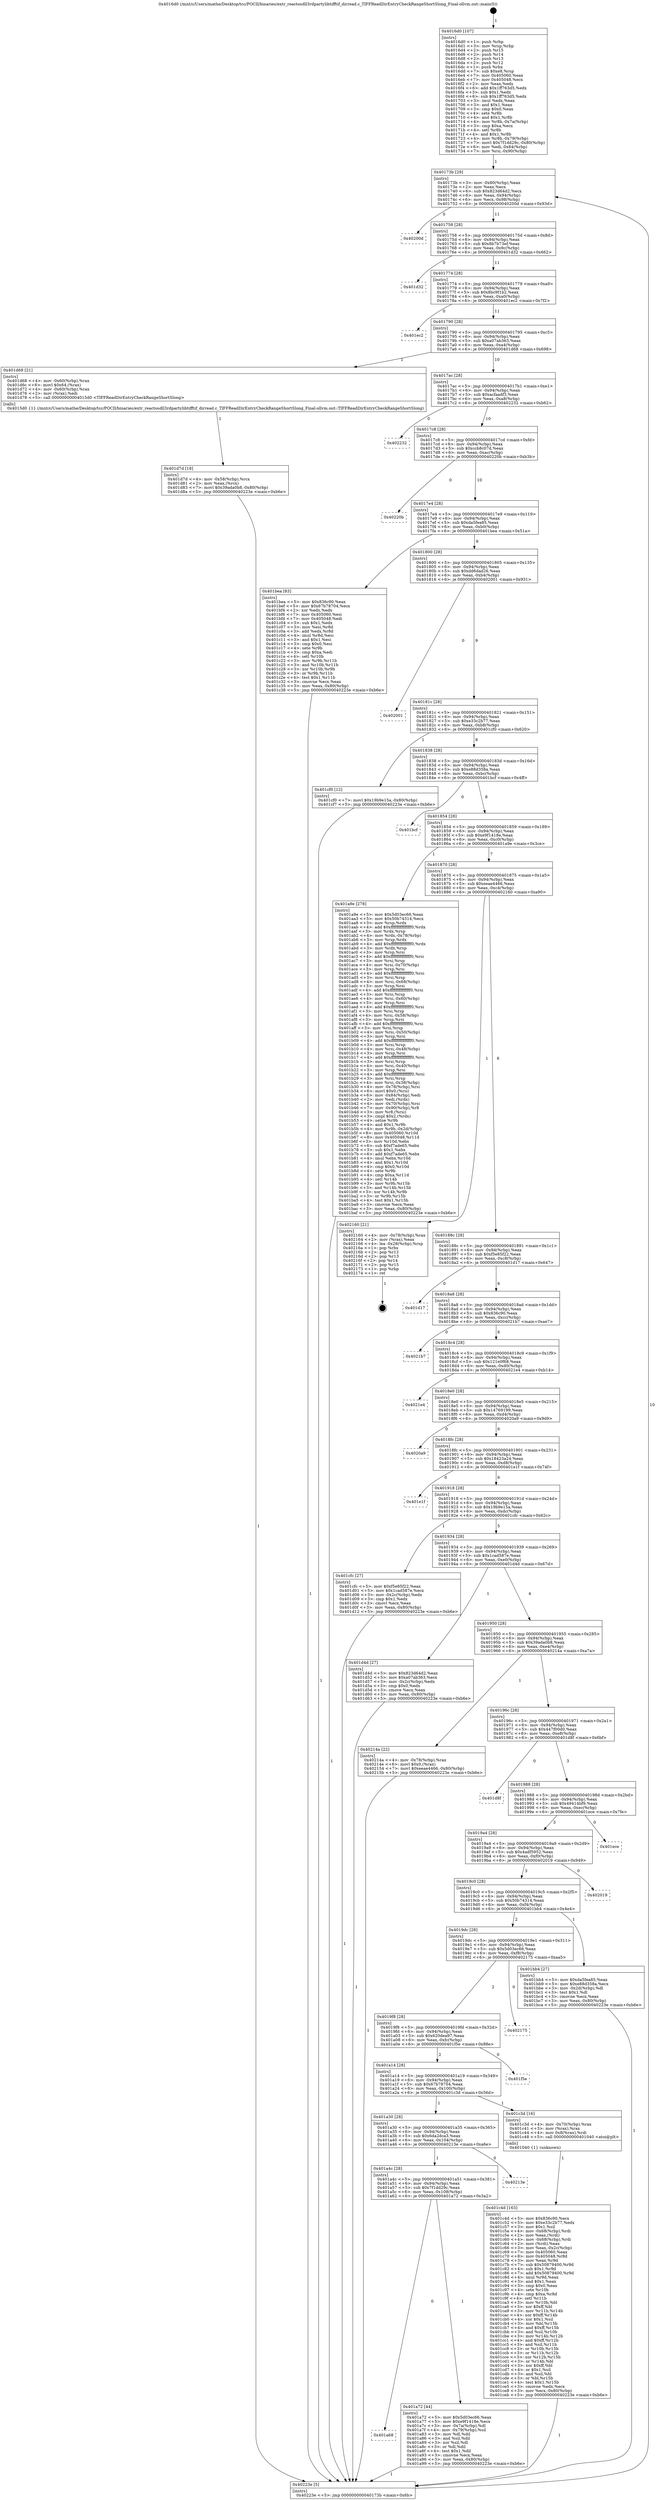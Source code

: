 digraph "0x4016d0" {
  label = "0x4016d0 (/mnt/c/Users/mathe/Desktop/tcc/POCII/binaries/extr_reactosdll3rdpartylibtifftif_dirread.c_TIFFReadDirEntryCheckRangeShortSlong_Final-ollvm.out::main(0))"
  labelloc = "t"
  node[shape=record]

  Entry [label="",width=0.3,height=0.3,shape=circle,fillcolor=black,style=filled]
  "0x40173b" [label="{
     0x40173b [29]\l
     | [instrs]\l
     &nbsp;&nbsp;0x40173b \<+3\>: mov -0x80(%rbp),%eax\l
     &nbsp;&nbsp;0x40173e \<+2\>: mov %eax,%ecx\l
     &nbsp;&nbsp;0x401740 \<+6\>: sub $0x823d64d2,%ecx\l
     &nbsp;&nbsp;0x401746 \<+6\>: mov %eax,-0x94(%rbp)\l
     &nbsp;&nbsp;0x40174c \<+6\>: mov %ecx,-0x98(%rbp)\l
     &nbsp;&nbsp;0x401752 \<+6\>: je 000000000040200d \<main+0x93d\>\l
  }"]
  "0x40200d" [label="{
     0x40200d\l
  }", style=dashed]
  "0x401758" [label="{
     0x401758 [28]\l
     | [instrs]\l
     &nbsp;&nbsp;0x401758 \<+5\>: jmp 000000000040175d \<main+0x8d\>\l
     &nbsp;&nbsp;0x40175d \<+6\>: mov -0x94(%rbp),%eax\l
     &nbsp;&nbsp;0x401763 \<+5\>: sub $0x8b7b73ef,%eax\l
     &nbsp;&nbsp;0x401768 \<+6\>: mov %eax,-0x9c(%rbp)\l
     &nbsp;&nbsp;0x40176e \<+6\>: je 0000000000401d32 \<main+0x662\>\l
  }"]
  Exit [label="",width=0.3,height=0.3,shape=circle,fillcolor=black,style=filled,peripheries=2]
  "0x401d32" [label="{
     0x401d32\l
  }", style=dashed]
  "0x401774" [label="{
     0x401774 [28]\l
     | [instrs]\l
     &nbsp;&nbsp;0x401774 \<+5\>: jmp 0000000000401779 \<main+0xa9\>\l
     &nbsp;&nbsp;0x401779 \<+6\>: mov -0x94(%rbp),%eax\l
     &nbsp;&nbsp;0x40177f \<+5\>: sub $0x8bc9f1b2,%eax\l
     &nbsp;&nbsp;0x401784 \<+6\>: mov %eax,-0xa0(%rbp)\l
     &nbsp;&nbsp;0x40178a \<+6\>: je 0000000000401ec2 \<main+0x7f2\>\l
  }"]
  "0x401d7d" [label="{
     0x401d7d [18]\l
     | [instrs]\l
     &nbsp;&nbsp;0x401d7d \<+4\>: mov -0x58(%rbp),%rcx\l
     &nbsp;&nbsp;0x401d81 \<+2\>: mov %eax,(%rcx)\l
     &nbsp;&nbsp;0x401d83 \<+7\>: movl $0x39ada0b8,-0x80(%rbp)\l
     &nbsp;&nbsp;0x401d8a \<+5\>: jmp 000000000040223e \<main+0xb6e\>\l
  }"]
  "0x401ec2" [label="{
     0x401ec2\l
  }", style=dashed]
  "0x401790" [label="{
     0x401790 [28]\l
     | [instrs]\l
     &nbsp;&nbsp;0x401790 \<+5\>: jmp 0000000000401795 \<main+0xc5\>\l
     &nbsp;&nbsp;0x401795 \<+6\>: mov -0x94(%rbp),%eax\l
     &nbsp;&nbsp;0x40179b \<+5\>: sub $0xa07ab363,%eax\l
     &nbsp;&nbsp;0x4017a0 \<+6\>: mov %eax,-0xa4(%rbp)\l
     &nbsp;&nbsp;0x4017a6 \<+6\>: je 0000000000401d68 \<main+0x698\>\l
  }"]
  "0x401c4d" [label="{
     0x401c4d [163]\l
     | [instrs]\l
     &nbsp;&nbsp;0x401c4d \<+5\>: mov $0x836c90,%ecx\l
     &nbsp;&nbsp;0x401c52 \<+5\>: mov $0xe33c2b77,%edx\l
     &nbsp;&nbsp;0x401c57 \<+3\>: mov $0x1,%sil\l
     &nbsp;&nbsp;0x401c5a \<+4\>: mov -0x68(%rbp),%rdi\l
     &nbsp;&nbsp;0x401c5e \<+2\>: mov %eax,(%rdi)\l
     &nbsp;&nbsp;0x401c60 \<+4\>: mov -0x68(%rbp),%rdi\l
     &nbsp;&nbsp;0x401c64 \<+2\>: mov (%rdi),%eax\l
     &nbsp;&nbsp;0x401c66 \<+3\>: mov %eax,-0x2c(%rbp)\l
     &nbsp;&nbsp;0x401c69 \<+7\>: mov 0x405060,%eax\l
     &nbsp;&nbsp;0x401c70 \<+8\>: mov 0x405048,%r8d\l
     &nbsp;&nbsp;0x401c78 \<+3\>: mov %eax,%r9d\l
     &nbsp;&nbsp;0x401c7b \<+7\>: sub $0x50879400,%r9d\l
     &nbsp;&nbsp;0x401c82 \<+4\>: sub $0x1,%r9d\l
     &nbsp;&nbsp;0x401c86 \<+7\>: add $0x50879400,%r9d\l
     &nbsp;&nbsp;0x401c8d \<+4\>: imul %r9d,%eax\l
     &nbsp;&nbsp;0x401c91 \<+3\>: and $0x1,%eax\l
     &nbsp;&nbsp;0x401c94 \<+3\>: cmp $0x0,%eax\l
     &nbsp;&nbsp;0x401c97 \<+4\>: sete %r10b\l
     &nbsp;&nbsp;0x401c9b \<+4\>: cmp $0xa,%r8d\l
     &nbsp;&nbsp;0x401c9f \<+4\>: setl %r11b\l
     &nbsp;&nbsp;0x401ca3 \<+3\>: mov %r10b,%bl\l
     &nbsp;&nbsp;0x401ca6 \<+3\>: xor $0xff,%bl\l
     &nbsp;&nbsp;0x401ca9 \<+3\>: mov %r11b,%r14b\l
     &nbsp;&nbsp;0x401cac \<+4\>: xor $0xff,%r14b\l
     &nbsp;&nbsp;0x401cb0 \<+4\>: xor $0x1,%sil\l
     &nbsp;&nbsp;0x401cb4 \<+3\>: mov %bl,%r15b\l
     &nbsp;&nbsp;0x401cb7 \<+4\>: and $0xff,%r15b\l
     &nbsp;&nbsp;0x401cbb \<+3\>: and %sil,%r10b\l
     &nbsp;&nbsp;0x401cbe \<+3\>: mov %r14b,%r12b\l
     &nbsp;&nbsp;0x401cc1 \<+4\>: and $0xff,%r12b\l
     &nbsp;&nbsp;0x401cc5 \<+3\>: and %sil,%r11b\l
     &nbsp;&nbsp;0x401cc8 \<+3\>: or %r10b,%r15b\l
     &nbsp;&nbsp;0x401ccb \<+3\>: or %r11b,%r12b\l
     &nbsp;&nbsp;0x401cce \<+3\>: xor %r12b,%r15b\l
     &nbsp;&nbsp;0x401cd1 \<+3\>: or %r14b,%bl\l
     &nbsp;&nbsp;0x401cd4 \<+3\>: xor $0xff,%bl\l
     &nbsp;&nbsp;0x401cd7 \<+4\>: or $0x1,%sil\l
     &nbsp;&nbsp;0x401cdb \<+3\>: and %sil,%bl\l
     &nbsp;&nbsp;0x401cde \<+3\>: or %bl,%r15b\l
     &nbsp;&nbsp;0x401ce1 \<+4\>: test $0x1,%r15b\l
     &nbsp;&nbsp;0x401ce5 \<+3\>: cmovne %edx,%ecx\l
     &nbsp;&nbsp;0x401ce8 \<+3\>: mov %ecx,-0x80(%rbp)\l
     &nbsp;&nbsp;0x401ceb \<+5\>: jmp 000000000040223e \<main+0xb6e\>\l
  }"]
  "0x401d68" [label="{
     0x401d68 [21]\l
     | [instrs]\l
     &nbsp;&nbsp;0x401d68 \<+4\>: mov -0x60(%rbp),%rax\l
     &nbsp;&nbsp;0x401d6c \<+6\>: movl $0x64,(%rax)\l
     &nbsp;&nbsp;0x401d72 \<+4\>: mov -0x60(%rbp),%rax\l
     &nbsp;&nbsp;0x401d76 \<+2\>: mov (%rax),%edi\l
     &nbsp;&nbsp;0x401d78 \<+5\>: call 00000000004015d0 \<TIFFReadDirEntryCheckRangeShortSlong\>\l
     | [calls]\l
     &nbsp;&nbsp;0x4015d0 \{1\} (/mnt/c/Users/mathe/Desktop/tcc/POCII/binaries/extr_reactosdll3rdpartylibtifftif_dirread.c_TIFFReadDirEntryCheckRangeShortSlong_Final-ollvm.out::TIFFReadDirEntryCheckRangeShortSlong)\l
  }"]
  "0x4017ac" [label="{
     0x4017ac [28]\l
     | [instrs]\l
     &nbsp;&nbsp;0x4017ac \<+5\>: jmp 00000000004017b1 \<main+0xe1\>\l
     &nbsp;&nbsp;0x4017b1 \<+6\>: mov -0x94(%rbp),%eax\l
     &nbsp;&nbsp;0x4017b7 \<+5\>: sub $0xacfaadf3,%eax\l
     &nbsp;&nbsp;0x4017bc \<+6\>: mov %eax,-0xa8(%rbp)\l
     &nbsp;&nbsp;0x4017c2 \<+6\>: je 0000000000402232 \<main+0xb62\>\l
  }"]
  "0x4016d0" [label="{
     0x4016d0 [107]\l
     | [instrs]\l
     &nbsp;&nbsp;0x4016d0 \<+1\>: push %rbp\l
     &nbsp;&nbsp;0x4016d1 \<+3\>: mov %rsp,%rbp\l
     &nbsp;&nbsp;0x4016d4 \<+2\>: push %r15\l
     &nbsp;&nbsp;0x4016d6 \<+2\>: push %r14\l
     &nbsp;&nbsp;0x4016d8 \<+2\>: push %r13\l
     &nbsp;&nbsp;0x4016da \<+2\>: push %r12\l
     &nbsp;&nbsp;0x4016dc \<+1\>: push %rbx\l
     &nbsp;&nbsp;0x4016dd \<+7\>: sub $0xe8,%rsp\l
     &nbsp;&nbsp;0x4016e4 \<+7\>: mov 0x405060,%eax\l
     &nbsp;&nbsp;0x4016eb \<+7\>: mov 0x405048,%ecx\l
     &nbsp;&nbsp;0x4016f2 \<+2\>: mov %eax,%edx\l
     &nbsp;&nbsp;0x4016f4 \<+6\>: add $0x1ff763d5,%edx\l
     &nbsp;&nbsp;0x4016fa \<+3\>: sub $0x1,%edx\l
     &nbsp;&nbsp;0x4016fd \<+6\>: sub $0x1ff763d5,%edx\l
     &nbsp;&nbsp;0x401703 \<+3\>: imul %edx,%eax\l
     &nbsp;&nbsp;0x401706 \<+3\>: and $0x1,%eax\l
     &nbsp;&nbsp;0x401709 \<+3\>: cmp $0x0,%eax\l
     &nbsp;&nbsp;0x40170c \<+4\>: sete %r8b\l
     &nbsp;&nbsp;0x401710 \<+4\>: and $0x1,%r8b\l
     &nbsp;&nbsp;0x401714 \<+4\>: mov %r8b,-0x7a(%rbp)\l
     &nbsp;&nbsp;0x401718 \<+3\>: cmp $0xa,%ecx\l
     &nbsp;&nbsp;0x40171b \<+4\>: setl %r8b\l
     &nbsp;&nbsp;0x40171f \<+4\>: and $0x1,%r8b\l
     &nbsp;&nbsp;0x401723 \<+4\>: mov %r8b,-0x79(%rbp)\l
     &nbsp;&nbsp;0x401727 \<+7\>: movl $0x7f1dd29c,-0x80(%rbp)\l
     &nbsp;&nbsp;0x40172e \<+6\>: mov %edi,-0x84(%rbp)\l
     &nbsp;&nbsp;0x401734 \<+7\>: mov %rsi,-0x90(%rbp)\l
  }"]
  "0x402232" [label="{
     0x402232\l
  }", style=dashed]
  "0x4017c8" [label="{
     0x4017c8 [28]\l
     | [instrs]\l
     &nbsp;&nbsp;0x4017c8 \<+5\>: jmp 00000000004017cd \<main+0xfd\>\l
     &nbsp;&nbsp;0x4017cd \<+6\>: mov -0x94(%rbp),%eax\l
     &nbsp;&nbsp;0x4017d3 \<+5\>: sub $0xccb8c07d,%eax\l
     &nbsp;&nbsp;0x4017d8 \<+6\>: mov %eax,-0xac(%rbp)\l
     &nbsp;&nbsp;0x4017de \<+6\>: je 000000000040220b \<main+0xb3b\>\l
  }"]
  "0x40223e" [label="{
     0x40223e [5]\l
     | [instrs]\l
     &nbsp;&nbsp;0x40223e \<+5\>: jmp 000000000040173b \<main+0x6b\>\l
  }"]
  "0x40220b" [label="{
     0x40220b\l
  }", style=dashed]
  "0x4017e4" [label="{
     0x4017e4 [28]\l
     | [instrs]\l
     &nbsp;&nbsp;0x4017e4 \<+5\>: jmp 00000000004017e9 \<main+0x119\>\l
     &nbsp;&nbsp;0x4017e9 \<+6\>: mov -0x94(%rbp),%eax\l
     &nbsp;&nbsp;0x4017ef \<+5\>: sub $0xda5fea85,%eax\l
     &nbsp;&nbsp;0x4017f4 \<+6\>: mov %eax,-0xb0(%rbp)\l
     &nbsp;&nbsp;0x4017fa \<+6\>: je 0000000000401bea \<main+0x51a\>\l
  }"]
  "0x401a68" [label="{
     0x401a68\l
  }", style=dashed]
  "0x401bea" [label="{
     0x401bea [83]\l
     | [instrs]\l
     &nbsp;&nbsp;0x401bea \<+5\>: mov $0x836c90,%eax\l
     &nbsp;&nbsp;0x401bef \<+5\>: mov $0x67b78704,%ecx\l
     &nbsp;&nbsp;0x401bf4 \<+2\>: xor %edx,%edx\l
     &nbsp;&nbsp;0x401bf6 \<+7\>: mov 0x405060,%esi\l
     &nbsp;&nbsp;0x401bfd \<+7\>: mov 0x405048,%edi\l
     &nbsp;&nbsp;0x401c04 \<+3\>: sub $0x1,%edx\l
     &nbsp;&nbsp;0x401c07 \<+3\>: mov %esi,%r8d\l
     &nbsp;&nbsp;0x401c0a \<+3\>: add %edx,%r8d\l
     &nbsp;&nbsp;0x401c0d \<+4\>: imul %r8d,%esi\l
     &nbsp;&nbsp;0x401c11 \<+3\>: and $0x1,%esi\l
     &nbsp;&nbsp;0x401c14 \<+3\>: cmp $0x0,%esi\l
     &nbsp;&nbsp;0x401c17 \<+4\>: sete %r9b\l
     &nbsp;&nbsp;0x401c1b \<+3\>: cmp $0xa,%edi\l
     &nbsp;&nbsp;0x401c1e \<+4\>: setl %r10b\l
     &nbsp;&nbsp;0x401c22 \<+3\>: mov %r9b,%r11b\l
     &nbsp;&nbsp;0x401c25 \<+3\>: and %r10b,%r11b\l
     &nbsp;&nbsp;0x401c28 \<+3\>: xor %r10b,%r9b\l
     &nbsp;&nbsp;0x401c2b \<+3\>: or %r9b,%r11b\l
     &nbsp;&nbsp;0x401c2e \<+4\>: test $0x1,%r11b\l
     &nbsp;&nbsp;0x401c32 \<+3\>: cmovne %ecx,%eax\l
     &nbsp;&nbsp;0x401c35 \<+3\>: mov %eax,-0x80(%rbp)\l
     &nbsp;&nbsp;0x401c38 \<+5\>: jmp 000000000040223e \<main+0xb6e\>\l
  }"]
  "0x401800" [label="{
     0x401800 [28]\l
     | [instrs]\l
     &nbsp;&nbsp;0x401800 \<+5\>: jmp 0000000000401805 \<main+0x135\>\l
     &nbsp;&nbsp;0x401805 \<+6\>: mov -0x94(%rbp),%eax\l
     &nbsp;&nbsp;0x40180b \<+5\>: sub $0xdd6dad26,%eax\l
     &nbsp;&nbsp;0x401810 \<+6\>: mov %eax,-0xb4(%rbp)\l
     &nbsp;&nbsp;0x401816 \<+6\>: je 0000000000402001 \<main+0x931\>\l
  }"]
  "0x401a72" [label="{
     0x401a72 [44]\l
     | [instrs]\l
     &nbsp;&nbsp;0x401a72 \<+5\>: mov $0x5d03ec66,%eax\l
     &nbsp;&nbsp;0x401a77 \<+5\>: mov $0xe9f1418e,%ecx\l
     &nbsp;&nbsp;0x401a7c \<+3\>: mov -0x7a(%rbp),%dl\l
     &nbsp;&nbsp;0x401a7f \<+4\>: mov -0x79(%rbp),%sil\l
     &nbsp;&nbsp;0x401a83 \<+3\>: mov %dl,%dil\l
     &nbsp;&nbsp;0x401a86 \<+3\>: and %sil,%dil\l
     &nbsp;&nbsp;0x401a89 \<+3\>: xor %sil,%dl\l
     &nbsp;&nbsp;0x401a8c \<+3\>: or %dl,%dil\l
     &nbsp;&nbsp;0x401a8f \<+4\>: test $0x1,%dil\l
     &nbsp;&nbsp;0x401a93 \<+3\>: cmovne %ecx,%eax\l
     &nbsp;&nbsp;0x401a96 \<+3\>: mov %eax,-0x80(%rbp)\l
     &nbsp;&nbsp;0x401a99 \<+5\>: jmp 000000000040223e \<main+0xb6e\>\l
  }"]
  "0x402001" [label="{
     0x402001\l
  }", style=dashed]
  "0x40181c" [label="{
     0x40181c [28]\l
     | [instrs]\l
     &nbsp;&nbsp;0x40181c \<+5\>: jmp 0000000000401821 \<main+0x151\>\l
     &nbsp;&nbsp;0x401821 \<+6\>: mov -0x94(%rbp),%eax\l
     &nbsp;&nbsp;0x401827 \<+5\>: sub $0xe33c2b77,%eax\l
     &nbsp;&nbsp;0x40182c \<+6\>: mov %eax,-0xb8(%rbp)\l
     &nbsp;&nbsp;0x401832 \<+6\>: je 0000000000401cf0 \<main+0x620\>\l
  }"]
  "0x401a4c" [label="{
     0x401a4c [28]\l
     | [instrs]\l
     &nbsp;&nbsp;0x401a4c \<+5\>: jmp 0000000000401a51 \<main+0x381\>\l
     &nbsp;&nbsp;0x401a51 \<+6\>: mov -0x94(%rbp),%eax\l
     &nbsp;&nbsp;0x401a57 \<+5\>: sub $0x7f1dd29c,%eax\l
     &nbsp;&nbsp;0x401a5c \<+6\>: mov %eax,-0x108(%rbp)\l
     &nbsp;&nbsp;0x401a62 \<+6\>: je 0000000000401a72 \<main+0x3a2\>\l
  }"]
  "0x401cf0" [label="{
     0x401cf0 [12]\l
     | [instrs]\l
     &nbsp;&nbsp;0x401cf0 \<+7\>: movl $0x19b9e15a,-0x80(%rbp)\l
     &nbsp;&nbsp;0x401cf7 \<+5\>: jmp 000000000040223e \<main+0xb6e\>\l
  }"]
  "0x401838" [label="{
     0x401838 [28]\l
     | [instrs]\l
     &nbsp;&nbsp;0x401838 \<+5\>: jmp 000000000040183d \<main+0x16d\>\l
     &nbsp;&nbsp;0x40183d \<+6\>: mov -0x94(%rbp),%eax\l
     &nbsp;&nbsp;0x401843 \<+5\>: sub $0xe88d358a,%eax\l
     &nbsp;&nbsp;0x401848 \<+6\>: mov %eax,-0xbc(%rbp)\l
     &nbsp;&nbsp;0x40184e \<+6\>: je 0000000000401bcf \<main+0x4ff\>\l
  }"]
  "0x40213e" [label="{
     0x40213e\l
  }", style=dashed]
  "0x401bcf" [label="{
     0x401bcf\l
  }", style=dashed]
  "0x401854" [label="{
     0x401854 [28]\l
     | [instrs]\l
     &nbsp;&nbsp;0x401854 \<+5\>: jmp 0000000000401859 \<main+0x189\>\l
     &nbsp;&nbsp;0x401859 \<+6\>: mov -0x94(%rbp),%eax\l
     &nbsp;&nbsp;0x40185f \<+5\>: sub $0xe9f1418e,%eax\l
     &nbsp;&nbsp;0x401864 \<+6\>: mov %eax,-0xc0(%rbp)\l
     &nbsp;&nbsp;0x40186a \<+6\>: je 0000000000401a9e \<main+0x3ce\>\l
  }"]
  "0x401a30" [label="{
     0x401a30 [28]\l
     | [instrs]\l
     &nbsp;&nbsp;0x401a30 \<+5\>: jmp 0000000000401a35 \<main+0x365\>\l
     &nbsp;&nbsp;0x401a35 \<+6\>: mov -0x94(%rbp),%eax\l
     &nbsp;&nbsp;0x401a3b \<+5\>: sub $0x6da2dca3,%eax\l
     &nbsp;&nbsp;0x401a40 \<+6\>: mov %eax,-0x104(%rbp)\l
     &nbsp;&nbsp;0x401a46 \<+6\>: je 000000000040213e \<main+0xa6e\>\l
  }"]
  "0x401a9e" [label="{
     0x401a9e [278]\l
     | [instrs]\l
     &nbsp;&nbsp;0x401a9e \<+5\>: mov $0x5d03ec66,%eax\l
     &nbsp;&nbsp;0x401aa3 \<+5\>: mov $0x50b74314,%ecx\l
     &nbsp;&nbsp;0x401aa8 \<+3\>: mov %rsp,%rdx\l
     &nbsp;&nbsp;0x401aab \<+4\>: add $0xfffffffffffffff0,%rdx\l
     &nbsp;&nbsp;0x401aaf \<+3\>: mov %rdx,%rsp\l
     &nbsp;&nbsp;0x401ab2 \<+4\>: mov %rdx,-0x78(%rbp)\l
     &nbsp;&nbsp;0x401ab6 \<+3\>: mov %rsp,%rdx\l
     &nbsp;&nbsp;0x401ab9 \<+4\>: add $0xfffffffffffffff0,%rdx\l
     &nbsp;&nbsp;0x401abd \<+3\>: mov %rdx,%rsp\l
     &nbsp;&nbsp;0x401ac0 \<+3\>: mov %rsp,%rsi\l
     &nbsp;&nbsp;0x401ac3 \<+4\>: add $0xfffffffffffffff0,%rsi\l
     &nbsp;&nbsp;0x401ac7 \<+3\>: mov %rsi,%rsp\l
     &nbsp;&nbsp;0x401aca \<+4\>: mov %rsi,-0x70(%rbp)\l
     &nbsp;&nbsp;0x401ace \<+3\>: mov %rsp,%rsi\l
     &nbsp;&nbsp;0x401ad1 \<+4\>: add $0xfffffffffffffff0,%rsi\l
     &nbsp;&nbsp;0x401ad5 \<+3\>: mov %rsi,%rsp\l
     &nbsp;&nbsp;0x401ad8 \<+4\>: mov %rsi,-0x68(%rbp)\l
     &nbsp;&nbsp;0x401adc \<+3\>: mov %rsp,%rsi\l
     &nbsp;&nbsp;0x401adf \<+4\>: add $0xfffffffffffffff0,%rsi\l
     &nbsp;&nbsp;0x401ae3 \<+3\>: mov %rsi,%rsp\l
     &nbsp;&nbsp;0x401ae6 \<+4\>: mov %rsi,-0x60(%rbp)\l
     &nbsp;&nbsp;0x401aea \<+3\>: mov %rsp,%rsi\l
     &nbsp;&nbsp;0x401aed \<+4\>: add $0xfffffffffffffff0,%rsi\l
     &nbsp;&nbsp;0x401af1 \<+3\>: mov %rsi,%rsp\l
     &nbsp;&nbsp;0x401af4 \<+4\>: mov %rsi,-0x58(%rbp)\l
     &nbsp;&nbsp;0x401af8 \<+3\>: mov %rsp,%rsi\l
     &nbsp;&nbsp;0x401afb \<+4\>: add $0xfffffffffffffff0,%rsi\l
     &nbsp;&nbsp;0x401aff \<+3\>: mov %rsi,%rsp\l
     &nbsp;&nbsp;0x401b02 \<+4\>: mov %rsi,-0x50(%rbp)\l
     &nbsp;&nbsp;0x401b06 \<+3\>: mov %rsp,%rsi\l
     &nbsp;&nbsp;0x401b09 \<+4\>: add $0xfffffffffffffff0,%rsi\l
     &nbsp;&nbsp;0x401b0d \<+3\>: mov %rsi,%rsp\l
     &nbsp;&nbsp;0x401b10 \<+4\>: mov %rsi,-0x48(%rbp)\l
     &nbsp;&nbsp;0x401b14 \<+3\>: mov %rsp,%rsi\l
     &nbsp;&nbsp;0x401b17 \<+4\>: add $0xfffffffffffffff0,%rsi\l
     &nbsp;&nbsp;0x401b1b \<+3\>: mov %rsi,%rsp\l
     &nbsp;&nbsp;0x401b1e \<+4\>: mov %rsi,-0x40(%rbp)\l
     &nbsp;&nbsp;0x401b22 \<+3\>: mov %rsp,%rsi\l
     &nbsp;&nbsp;0x401b25 \<+4\>: add $0xfffffffffffffff0,%rsi\l
     &nbsp;&nbsp;0x401b29 \<+3\>: mov %rsi,%rsp\l
     &nbsp;&nbsp;0x401b2c \<+4\>: mov %rsi,-0x38(%rbp)\l
     &nbsp;&nbsp;0x401b30 \<+4\>: mov -0x78(%rbp),%rsi\l
     &nbsp;&nbsp;0x401b34 \<+6\>: movl $0x0,(%rsi)\l
     &nbsp;&nbsp;0x401b3a \<+6\>: mov -0x84(%rbp),%edi\l
     &nbsp;&nbsp;0x401b40 \<+2\>: mov %edi,(%rdx)\l
     &nbsp;&nbsp;0x401b42 \<+4\>: mov -0x70(%rbp),%rsi\l
     &nbsp;&nbsp;0x401b46 \<+7\>: mov -0x90(%rbp),%r8\l
     &nbsp;&nbsp;0x401b4d \<+3\>: mov %r8,(%rsi)\l
     &nbsp;&nbsp;0x401b50 \<+3\>: cmpl $0x2,(%rdx)\l
     &nbsp;&nbsp;0x401b53 \<+4\>: setne %r9b\l
     &nbsp;&nbsp;0x401b57 \<+4\>: and $0x1,%r9b\l
     &nbsp;&nbsp;0x401b5b \<+4\>: mov %r9b,-0x2d(%rbp)\l
     &nbsp;&nbsp;0x401b5f \<+8\>: mov 0x405060,%r10d\l
     &nbsp;&nbsp;0x401b67 \<+8\>: mov 0x405048,%r11d\l
     &nbsp;&nbsp;0x401b6f \<+3\>: mov %r10d,%ebx\l
     &nbsp;&nbsp;0x401b72 \<+6\>: sub $0xf7ade65,%ebx\l
     &nbsp;&nbsp;0x401b78 \<+3\>: sub $0x1,%ebx\l
     &nbsp;&nbsp;0x401b7b \<+6\>: add $0xf7ade65,%ebx\l
     &nbsp;&nbsp;0x401b81 \<+4\>: imul %ebx,%r10d\l
     &nbsp;&nbsp;0x401b85 \<+4\>: and $0x1,%r10d\l
     &nbsp;&nbsp;0x401b89 \<+4\>: cmp $0x0,%r10d\l
     &nbsp;&nbsp;0x401b8d \<+4\>: sete %r9b\l
     &nbsp;&nbsp;0x401b91 \<+4\>: cmp $0xa,%r11d\l
     &nbsp;&nbsp;0x401b95 \<+4\>: setl %r14b\l
     &nbsp;&nbsp;0x401b99 \<+3\>: mov %r9b,%r15b\l
     &nbsp;&nbsp;0x401b9c \<+3\>: and %r14b,%r15b\l
     &nbsp;&nbsp;0x401b9f \<+3\>: xor %r14b,%r9b\l
     &nbsp;&nbsp;0x401ba2 \<+3\>: or %r9b,%r15b\l
     &nbsp;&nbsp;0x401ba5 \<+4\>: test $0x1,%r15b\l
     &nbsp;&nbsp;0x401ba9 \<+3\>: cmovne %ecx,%eax\l
     &nbsp;&nbsp;0x401bac \<+3\>: mov %eax,-0x80(%rbp)\l
     &nbsp;&nbsp;0x401baf \<+5\>: jmp 000000000040223e \<main+0xb6e\>\l
  }"]
  "0x401870" [label="{
     0x401870 [28]\l
     | [instrs]\l
     &nbsp;&nbsp;0x401870 \<+5\>: jmp 0000000000401875 \<main+0x1a5\>\l
     &nbsp;&nbsp;0x401875 \<+6\>: mov -0x94(%rbp),%eax\l
     &nbsp;&nbsp;0x40187b \<+5\>: sub $0xeeae4466,%eax\l
     &nbsp;&nbsp;0x401880 \<+6\>: mov %eax,-0xc4(%rbp)\l
     &nbsp;&nbsp;0x401886 \<+6\>: je 0000000000402160 \<main+0xa90\>\l
  }"]
  "0x401c3d" [label="{
     0x401c3d [16]\l
     | [instrs]\l
     &nbsp;&nbsp;0x401c3d \<+4\>: mov -0x70(%rbp),%rax\l
     &nbsp;&nbsp;0x401c41 \<+3\>: mov (%rax),%rax\l
     &nbsp;&nbsp;0x401c44 \<+4\>: mov 0x8(%rax),%rdi\l
     &nbsp;&nbsp;0x401c48 \<+5\>: call 0000000000401040 \<atoi@plt\>\l
     | [calls]\l
     &nbsp;&nbsp;0x401040 \{1\} (unknown)\l
  }"]
  "0x402160" [label="{
     0x402160 [21]\l
     | [instrs]\l
     &nbsp;&nbsp;0x402160 \<+4\>: mov -0x78(%rbp),%rax\l
     &nbsp;&nbsp;0x402164 \<+2\>: mov (%rax),%eax\l
     &nbsp;&nbsp;0x402166 \<+4\>: lea -0x28(%rbp),%rsp\l
     &nbsp;&nbsp;0x40216a \<+1\>: pop %rbx\l
     &nbsp;&nbsp;0x40216b \<+2\>: pop %r12\l
     &nbsp;&nbsp;0x40216d \<+2\>: pop %r13\l
     &nbsp;&nbsp;0x40216f \<+2\>: pop %r14\l
     &nbsp;&nbsp;0x402171 \<+2\>: pop %r15\l
     &nbsp;&nbsp;0x402173 \<+1\>: pop %rbp\l
     &nbsp;&nbsp;0x402174 \<+1\>: ret\l
  }"]
  "0x40188c" [label="{
     0x40188c [28]\l
     | [instrs]\l
     &nbsp;&nbsp;0x40188c \<+5\>: jmp 0000000000401891 \<main+0x1c1\>\l
     &nbsp;&nbsp;0x401891 \<+6\>: mov -0x94(%rbp),%eax\l
     &nbsp;&nbsp;0x401897 \<+5\>: sub $0xf5e85f22,%eax\l
     &nbsp;&nbsp;0x40189c \<+6\>: mov %eax,-0xc8(%rbp)\l
     &nbsp;&nbsp;0x4018a2 \<+6\>: je 0000000000401d17 \<main+0x647\>\l
  }"]
  "0x401a14" [label="{
     0x401a14 [28]\l
     | [instrs]\l
     &nbsp;&nbsp;0x401a14 \<+5\>: jmp 0000000000401a19 \<main+0x349\>\l
     &nbsp;&nbsp;0x401a19 \<+6\>: mov -0x94(%rbp),%eax\l
     &nbsp;&nbsp;0x401a1f \<+5\>: sub $0x67b78704,%eax\l
     &nbsp;&nbsp;0x401a24 \<+6\>: mov %eax,-0x100(%rbp)\l
     &nbsp;&nbsp;0x401a2a \<+6\>: je 0000000000401c3d \<main+0x56d\>\l
  }"]
  "0x401d17" [label="{
     0x401d17\l
  }", style=dashed]
  "0x4018a8" [label="{
     0x4018a8 [28]\l
     | [instrs]\l
     &nbsp;&nbsp;0x4018a8 \<+5\>: jmp 00000000004018ad \<main+0x1dd\>\l
     &nbsp;&nbsp;0x4018ad \<+6\>: mov -0x94(%rbp),%eax\l
     &nbsp;&nbsp;0x4018b3 \<+5\>: sub $0x836c90,%eax\l
     &nbsp;&nbsp;0x4018b8 \<+6\>: mov %eax,-0xcc(%rbp)\l
     &nbsp;&nbsp;0x4018be \<+6\>: je 00000000004021b7 \<main+0xae7\>\l
  }"]
  "0x401f5e" [label="{
     0x401f5e\l
  }", style=dashed]
  "0x4021b7" [label="{
     0x4021b7\l
  }", style=dashed]
  "0x4018c4" [label="{
     0x4018c4 [28]\l
     | [instrs]\l
     &nbsp;&nbsp;0x4018c4 \<+5\>: jmp 00000000004018c9 \<main+0x1f9\>\l
     &nbsp;&nbsp;0x4018c9 \<+6\>: mov -0x94(%rbp),%eax\l
     &nbsp;&nbsp;0x4018cf \<+5\>: sub $0x121e0f68,%eax\l
     &nbsp;&nbsp;0x4018d4 \<+6\>: mov %eax,-0xd0(%rbp)\l
     &nbsp;&nbsp;0x4018da \<+6\>: je 00000000004021e4 \<main+0xb14\>\l
  }"]
  "0x4019f8" [label="{
     0x4019f8 [28]\l
     | [instrs]\l
     &nbsp;&nbsp;0x4019f8 \<+5\>: jmp 00000000004019fd \<main+0x32d\>\l
     &nbsp;&nbsp;0x4019fd \<+6\>: mov -0x94(%rbp),%eax\l
     &nbsp;&nbsp;0x401a03 \<+5\>: sub $0x620dea97,%eax\l
     &nbsp;&nbsp;0x401a08 \<+6\>: mov %eax,-0xfc(%rbp)\l
     &nbsp;&nbsp;0x401a0e \<+6\>: je 0000000000401f5e \<main+0x88e\>\l
  }"]
  "0x4021e4" [label="{
     0x4021e4\l
  }", style=dashed]
  "0x4018e0" [label="{
     0x4018e0 [28]\l
     | [instrs]\l
     &nbsp;&nbsp;0x4018e0 \<+5\>: jmp 00000000004018e5 \<main+0x215\>\l
     &nbsp;&nbsp;0x4018e5 \<+6\>: mov -0x94(%rbp),%eax\l
     &nbsp;&nbsp;0x4018eb \<+5\>: sub $0x14769199,%eax\l
     &nbsp;&nbsp;0x4018f0 \<+6\>: mov %eax,-0xd4(%rbp)\l
     &nbsp;&nbsp;0x4018f6 \<+6\>: je 00000000004020a9 \<main+0x9d9\>\l
  }"]
  "0x402175" [label="{
     0x402175\l
  }", style=dashed]
  "0x4020a9" [label="{
     0x4020a9\l
  }", style=dashed]
  "0x4018fc" [label="{
     0x4018fc [28]\l
     | [instrs]\l
     &nbsp;&nbsp;0x4018fc \<+5\>: jmp 0000000000401901 \<main+0x231\>\l
     &nbsp;&nbsp;0x401901 \<+6\>: mov -0x94(%rbp),%eax\l
     &nbsp;&nbsp;0x401907 \<+5\>: sub $0x18423a24,%eax\l
     &nbsp;&nbsp;0x40190c \<+6\>: mov %eax,-0xd8(%rbp)\l
     &nbsp;&nbsp;0x401912 \<+6\>: je 0000000000401e1f \<main+0x74f\>\l
  }"]
  "0x4019dc" [label="{
     0x4019dc [28]\l
     | [instrs]\l
     &nbsp;&nbsp;0x4019dc \<+5\>: jmp 00000000004019e1 \<main+0x311\>\l
     &nbsp;&nbsp;0x4019e1 \<+6\>: mov -0x94(%rbp),%eax\l
     &nbsp;&nbsp;0x4019e7 \<+5\>: sub $0x5d03ec66,%eax\l
     &nbsp;&nbsp;0x4019ec \<+6\>: mov %eax,-0xf8(%rbp)\l
     &nbsp;&nbsp;0x4019f2 \<+6\>: je 0000000000402175 \<main+0xaa5\>\l
  }"]
  "0x401e1f" [label="{
     0x401e1f\l
  }", style=dashed]
  "0x401918" [label="{
     0x401918 [28]\l
     | [instrs]\l
     &nbsp;&nbsp;0x401918 \<+5\>: jmp 000000000040191d \<main+0x24d\>\l
     &nbsp;&nbsp;0x40191d \<+6\>: mov -0x94(%rbp),%eax\l
     &nbsp;&nbsp;0x401923 \<+5\>: sub $0x19b9e15a,%eax\l
     &nbsp;&nbsp;0x401928 \<+6\>: mov %eax,-0xdc(%rbp)\l
     &nbsp;&nbsp;0x40192e \<+6\>: je 0000000000401cfc \<main+0x62c\>\l
  }"]
  "0x401bb4" [label="{
     0x401bb4 [27]\l
     | [instrs]\l
     &nbsp;&nbsp;0x401bb4 \<+5\>: mov $0xda5fea85,%eax\l
     &nbsp;&nbsp;0x401bb9 \<+5\>: mov $0xe88d358a,%ecx\l
     &nbsp;&nbsp;0x401bbe \<+3\>: mov -0x2d(%rbp),%dl\l
     &nbsp;&nbsp;0x401bc1 \<+3\>: test $0x1,%dl\l
     &nbsp;&nbsp;0x401bc4 \<+3\>: cmovne %ecx,%eax\l
     &nbsp;&nbsp;0x401bc7 \<+3\>: mov %eax,-0x80(%rbp)\l
     &nbsp;&nbsp;0x401bca \<+5\>: jmp 000000000040223e \<main+0xb6e\>\l
  }"]
  "0x401cfc" [label="{
     0x401cfc [27]\l
     | [instrs]\l
     &nbsp;&nbsp;0x401cfc \<+5\>: mov $0xf5e85f22,%eax\l
     &nbsp;&nbsp;0x401d01 \<+5\>: mov $0x1cad587e,%ecx\l
     &nbsp;&nbsp;0x401d06 \<+3\>: mov -0x2c(%rbp),%edx\l
     &nbsp;&nbsp;0x401d09 \<+3\>: cmp $0x1,%edx\l
     &nbsp;&nbsp;0x401d0c \<+3\>: cmovl %ecx,%eax\l
     &nbsp;&nbsp;0x401d0f \<+3\>: mov %eax,-0x80(%rbp)\l
     &nbsp;&nbsp;0x401d12 \<+5\>: jmp 000000000040223e \<main+0xb6e\>\l
  }"]
  "0x401934" [label="{
     0x401934 [28]\l
     | [instrs]\l
     &nbsp;&nbsp;0x401934 \<+5\>: jmp 0000000000401939 \<main+0x269\>\l
     &nbsp;&nbsp;0x401939 \<+6\>: mov -0x94(%rbp),%eax\l
     &nbsp;&nbsp;0x40193f \<+5\>: sub $0x1cad587e,%eax\l
     &nbsp;&nbsp;0x401944 \<+6\>: mov %eax,-0xe0(%rbp)\l
     &nbsp;&nbsp;0x40194a \<+6\>: je 0000000000401d4d \<main+0x67d\>\l
  }"]
  "0x4019c0" [label="{
     0x4019c0 [28]\l
     | [instrs]\l
     &nbsp;&nbsp;0x4019c0 \<+5\>: jmp 00000000004019c5 \<main+0x2f5\>\l
     &nbsp;&nbsp;0x4019c5 \<+6\>: mov -0x94(%rbp),%eax\l
     &nbsp;&nbsp;0x4019cb \<+5\>: sub $0x50b74314,%eax\l
     &nbsp;&nbsp;0x4019d0 \<+6\>: mov %eax,-0xf4(%rbp)\l
     &nbsp;&nbsp;0x4019d6 \<+6\>: je 0000000000401bb4 \<main+0x4e4\>\l
  }"]
  "0x401d4d" [label="{
     0x401d4d [27]\l
     | [instrs]\l
     &nbsp;&nbsp;0x401d4d \<+5\>: mov $0x823d64d2,%eax\l
     &nbsp;&nbsp;0x401d52 \<+5\>: mov $0xa07ab363,%ecx\l
     &nbsp;&nbsp;0x401d57 \<+3\>: mov -0x2c(%rbp),%edx\l
     &nbsp;&nbsp;0x401d5a \<+3\>: cmp $0x0,%edx\l
     &nbsp;&nbsp;0x401d5d \<+3\>: cmove %ecx,%eax\l
     &nbsp;&nbsp;0x401d60 \<+3\>: mov %eax,-0x80(%rbp)\l
     &nbsp;&nbsp;0x401d63 \<+5\>: jmp 000000000040223e \<main+0xb6e\>\l
  }"]
  "0x401950" [label="{
     0x401950 [28]\l
     | [instrs]\l
     &nbsp;&nbsp;0x401950 \<+5\>: jmp 0000000000401955 \<main+0x285\>\l
     &nbsp;&nbsp;0x401955 \<+6\>: mov -0x94(%rbp),%eax\l
     &nbsp;&nbsp;0x40195b \<+5\>: sub $0x39ada0b8,%eax\l
     &nbsp;&nbsp;0x401960 \<+6\>: mov %eax,-0xe4(%rbp)\l
     &nbsp;&nbsp;0x401966 \<+6\>: je 000000000040214a \<main+0xa7a\>\l
  }"]
  "0x402019" [label="{
     0x402019\l
  }", style=dashed]
  "0x40214a" [label="{
     0x40214a [22]\l
     | [instrs]\l
     &nbsp;&nbsp;0x40214a \<+4\>: mov -0x78(%rbp),%rax\l
     &nbsp;&nbsp;0x40214e \<+6\>: movl $0x0,(%rax)\l
     &nbsp;&nbsp;0x402154 \<+7\>: movl $0xeeae4466,-0x80(%rbp)\l
     &nbsp;&nbsp;0x40215b \<+5\>: jmp 000000000040223e \<main+0xb6e\>\l
  }"]
  "0x40196c" [label="{
     0x40196c [28]\l
     | [instrs]\l
     &nbsp;&nbsp;0x40196c \<+5\>: jmp 0000000000401971 \<main+0x2a1\>\l
     &nbsp;&nbsp;0x401971 \<+6\>: mov -0x94(%rbp),%eax\l
     &nbsp;&nbsp;0x401977 \<+5\>: sub $0x447f00d0,%eax\l
     &nbsp;&nbsp;0x40197c \<+6\>: mov %eax,-0xe8(%rbp)\l
     &nbsp;&nbsp;0x401982 \<+6\>: je 0000000000401d8f \<main+0x6bf\>\l
  }"]
  "0x4019a4" [label="{
     0x4019a4 [28]\l
     | [instrs]\l
     &nbsp;&nbsp;0x4019a4 \<+5\>: jmp 00000000004019a9 \<main+0x2d9\>\l
     &nbsp;&nbsp;0x4019a9 \<+6\>: mov -0x94(%rbp),%eax\l
     &nbsp;&nbsp;0x4019af \<+5\>: sub $0x4adf5952,%eax\l
     &nbsp;&nbsp;0x4019b4 \<+6\>: mov %eax,-0xf0(%rbp)\l
     &nbsp;&nbsp;0x4019ba \<+6\>: je 0000000000402019 \<main+0x949\>\l
  }"]
  "0x401d8f" [label="{
     0x401d8f\l
  }", style=dashed]
  "0x401988" [label="{
     0x401988 [28]\l
     | [instrs]\l
     &nbsp;&nbsp;0x401988 \<+5\>: jmp 000000000040198d \<main+0x2bd\>\l
     &nbsp;&nbsp;0x40198d \<+6\>: mov -0x94(%rbp),%eax\l
     &nbsp;&nbsp;0x401993 \<+5\>: sub $0x49414bf9,%eax\l
     &nbsp;&nbsp;0x401998 \<+6\>: mov %eax,-0xec(%rbp)\l
     &nbsp;&nbsp;0x40199e \<+6\>: je 0000000000401ece \<main+0x7fe\>\l
  }"]
  "0x401ece" [label="{
     0x401ece\l
  }", style=dashed]
  Entry -> "0x4016d0" [label=" 1"]
  "0x40173b" -> "0x40200d" [label=" 0"]
  "0x40173b" -> "0x401758" [label=" 11"]
  "0x402160" -> Exit [label=" 1"]
  "0x401758" -> "0x401d32" [label=" 0"]
  "0x401758" -> "0x401774" [label=" 11"]
  "0x40214a" -> "0x40223e" [label=" 1"]
  "0x401774" -> "0x401ec2" [label=" 0"]
  "0x401774" -> "0x401790" [label=" 11"]
  "0x401d7d" -> "0x40223e" [label=" 1"]
  "0x401790" -> "0x401d68" [label=" 1"]
  "0x401790" -> "0x4017ac" [label=" 10"]
  "0x401d68" -> "0x401d7d" [label=" 1"]
  "0x4017ac" -> "0x402232" [label=" 0"]
  "0x4017ac" -> "0x4017c8" [label=" 10"]
  "0x401cfc" -> "0x40223e" [label=" 1"]
  "0x4017c8" -> "0x40220b" [label=" 0"]
  "0x4017c8" -> "0x4017e4" [label=" 10"]
  "0x401cf0" -> "0x40223e" [label=" 1"]
  "0x4017e4" -> "0x401bea" [label=" 1"]
  "0x4017e4" -> "0x401800" [label=" 9"]
  "0x401c4d" -> "0x40223e" [label=" 1"]
  "0x401800" -> "0x402001" [label=" 0"]
  "0x401800" -> "0x40181c" [label=" 9"]
  "0x401c3d" -> "0x401c4d" [label=" 1"]
  "0x40181c" -> "0x401cf0" [label=" 1"]
  "0x40181c" -> "0x401838" [label=" 8"]
  "0x401bb4" -> "0x40223e" [label=" 1"]
  "0x401838" -> "0x401bcf" [label=" 0"]
  "0x401838" -> "0x401854" [label=" 8"]
  "0x401a9e" -> "0x40223e" [label=" 1"]
  "0x401854" -> "0x401a9e" [label=" 1"]
  "0x401854" -> "0x401870" [label=" 7"]
  "0x40223e" -> "0x40173b" [label=" 10"]
  "0x401870" -> "0x402160" [label=" 1"]
  "0x401870" -> "0x40188c" [label=" 6"]
  "0x4016d0" -> "0x40173b" [label=" 1"]
  "0x40188c" -> "0x401d17" [label=" 0"]
  "0x40188c" -> "0x4018a8" [label=" 6"]
  "0x401a4c" -> "0x401a68" [label=" 0"]
  "0x4018a8" -> "0x4021b7" [label=" 0"]
  "0x4018a8" -> "0x4018c4" [label=" 6"]
  "0x401a4c" -> "0x401a72" [label=" 1"]
  "0x4018c4" -> "0x4021e4" [label=" 0"]
  "0x4018c4" -> "0x4018e0" [label=" 6"]
  "0x401a30" -> "0x401a4c" [label=" 1"]
  "0x4018e0" -> "0x4020a9" [label=" 0"]
  "0x4018e0" -> "0x4018fc" [label=" 6"]
  "0x401a30" -> "0x40213e" [label=" 0"]
  "0x4018fc" -> "0x401e1f" [label=" 0"]
  "0x4018fc" -> "0x401918" [label=" 6"]
  "0x401a14" -> "0x401a30" [label=" 1"]
  "0x401918" -> "0x401cfc" [label=" 1"]
  "0x401918" -> "0x401934" [label=" 5"]
  "0x401a14" -> "0x401c3d" [label=" 1"]
  "0x401934" -> "0x401d4d" [label=" 1"]
  "0x401934" -> "0x401950" [label=" 4"]
  "0x4019f8" -> "0x401a14" [label=" 2"]
  "0x401950" -> "0x40214a" [label=" 1"]
  "0x401950" -> "0x40196c" [label=" 3"]
  "0x4019f8" -> "0x401f5e" [label=" 0"]
  "0x40196c" -> "0x401d8f" [label=" 0"]
  "0x40196c" -> "0x401988" [label=" 3"]
  "0x4019dc" -> "0x4019f8" [label=" 2"]
  "0x401988" -> "0x401ece" [label=" 0"]
  "0x401988" -> "0x4019a4" [label=" 3"]
  "0x401bea" -> "0x40223e" [label=" 1"]
  "0x4019a4" -> "0x402019" [label=" 0"]
  "0x4019a4" -> "0x4019c0" [label=" 3"]
  "0x401a72" -> "0x40223e" [label=" 1"]
  "0x4019c0" -> "0x401bb4" [label=" 1"]
  "0x4019c0" -> "0x4019dc" [label=" 2"]
  "0x401d4d" -> "0x40223e" [label=" 1"]
  "0x4019dc" -> "0x402175" [label=" 0"]
}
